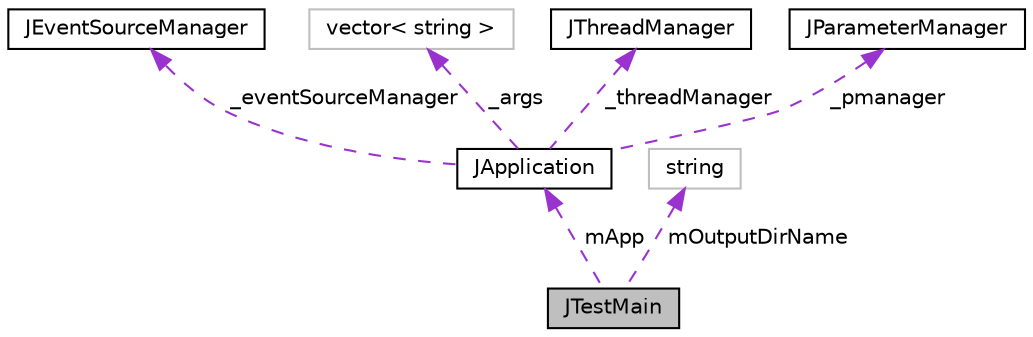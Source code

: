 digraph "JTestMain"
{
  edge [fontname="Helvetica",fontsize="10",labelfontname="Helvetica",labelfontsize="10"];
  node [fontname="Helvetica",fontsize="10",shape=record];
  Node1 [label="JTestMain",height=0.2,width=0.4,color="black", fillcolor="grey75", style="filled" fontcolor="black"];
  Node2 -> Node1 [dir="back",color="darkorchid3",fontsize="10",style="dashed",label=" mApp" ,fontname="Helvetica"];
  Node2 [label="JApplication",height=0.2,width=0.4,color="black", fillcolor="white", style="filled",URL="$class_j_application.html",tooltip="JANA application class (singleton). "];
  Node3 -> Node2 [dir="back",color="darkorchid3",fontsize="10",style="dashed",label=" _eventSourceManager" ,fontname="Helvetica"];
  Node3 [label="JEventSourceManager",height=0.2,width=0.4,color="black", fillcolor="white", style="filled",URL="$class_j_event_source_manager.html"];
  Node4 -> Node2 [dir="back",color="darkorchid3",fontsize="10",style="dashed",label=" _args" ,fontname="Helvetica"];
  Node4 [label="vector\< string \>",height=0.2,width=0.4,color="grey75", fillcolor="white", style="filled"];
  Node5 -> Node2 [dir="back",color="darkorchid3",fontsize="10",style="dashed",label=" _threadManager" ,fontname="Helvetica"];
  Node5 [label="JThreadManager",height=0.2,width=0.4,color="black", fillcolor="white", style="filled",URL="$class_j_thread_manager.html"];
  Node6 -> Node2 [dir="back",color="darkorchid3",fontsize="10",style="dashed",label=" _pmanager" ,fontname="Helvetica"];
  Node6 [label="JParameterManager",height=0.2,width=0.4,color="black", fillcolor="white", style="filled",URL="$class_j_parameter_manager.html"];
  Node7 -> Node1 [dir="back",color="darkorchid3",fontsize="10",style="dashed",label=" mOutputDirName" ,fontname="Helvetica"];
  Node7 [label="string",height=0.2,width=0.4,color="grey75", fillcolor="white", style="filled"];
}
